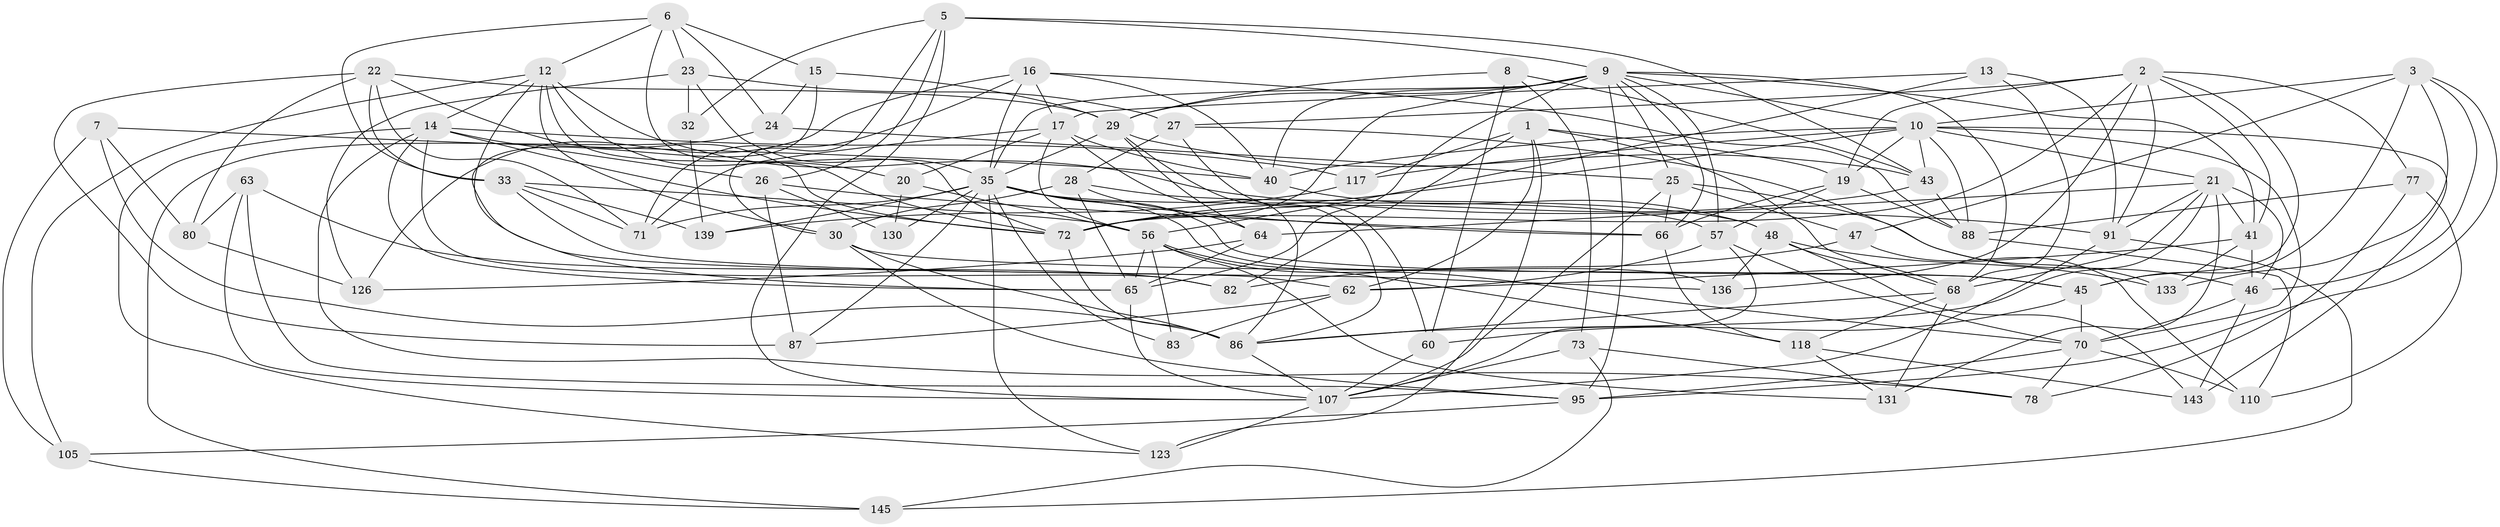// original degree distribution, {4: 1.0}
// Generated by graph-tools (version 1.1) at 2025/16/03/09/25 04:16:19]
// undirected, 74 vertices, 212 edges
graph export_dot {
graph [start="1"]
  node [color=gray90,style=filled];
  1 [super="+4"];
  2 [super="+42+11"];
  3 [super="+113"];
  5 [super="+114"];
  6 [super="+134"];
  7;
  8;
  9 [super="+61+100+34"];
  10 [super="+31+37"];
  12 [super="+36+79"];
  13;
  14 [super="+106+85"];
  15;
  16 [super="+38"];
  17 [super="+18"];
  19 [super="+53"];
  20;
  21 [super="+59+98"];
  22 [super="+128"];
  23 [super="+125"];
  24;
  25 [super="+147"];
  26 [super="+108"];
  27 [super="+54"];
  28 [super="+49"];
  29 [super="+103+141"];
  30 [super="+109"];
  32;
  33 [super="+55"];
  35 [super="+93+81+44+39"];
  40 [super="+52"];
  41 [super="+51"];
  43 [super="+96"];
  45 [super="+104"];
  46 [super="+50"];
  47;
  48 [super="+142"];
  56 [super="+69"];
  57 [super="+111"];
  60;
  62 [super="+138"];
  63;
  64 [super="+75"];
  65 [super="+76"];
  66 [super="+67"];
  68 [super="+132+90"];
  70 [super="+84+97"];
  71 [super="+94"];
  72 [super="+92+140+74"];
  73;
  77;
  78;
  80;
  82;
  83;
  86 [super="+119+124"];
  87;
  88 [super="+121"];
  91 [super="+102"];
  95 [super="+115"];
  105;
  107 [super="+148+112"];
  110;
  117;
  118 [super="+149"];
  123;
  126;
  130;
  131;
  133;
  136;
  139;
  143;
  145;
  1 -- 117;
  1 -- 82;
  1 -- 123;
  1 -- 68;
  1 -- 62;
  1 -- 19;
  2 -- 45;
  2 -- 77;
  2 -- 27;
  2 -- 72;
  2 -- 19;
  2 -- 136;
  2 -- 41;
  2 -- 91;
  3 -- 95;
  3 -- 133;
  3 -- 46;
  3 -- 10;
  3 -- 45;
  3 -- 47;
  5 -- 32;
  5 -- 26;
  5 -- 43;
  5 -- 9;
  5 -- 30;
  5 -- 107;
  6 -- 15;
  6 -- 24;
  6 -- 33;
  6 -- 72;
  6 -- 12;
  6 -- 23;
  7 -- 105;
  7 -- 80;
  7 -- 40;
  7 -- 86;
  8 -- 73;
  8 -- 60;
  8 -- 43;
  8 -- 29;
  9 -- 65 [weight=2];
  9 -- 68;
  9 -- 57;
  9 -- 29;
  9 -- 10;
  9 -- 40;
  9 -- 95;
  9 -- 41;
  9 -- 25;
  9 -- 66;
  9 -- 35;
  9 -- 72;
  10 -- 40;
  10 -- 72 [weight=2];
  10 -- 143;
  10 -- 117;
  10 -- 88;
  10 -- 70;
  10 -- 21;
  10 -- 43;
  10 -- 19;
  12 -- 91;
  12 -- 20;
  12 -- 14;
  12 -- 105;
  12 -- 62;
  12 -- 30;
  12 -- 72;
  13 -- 91;
  13 -- 17;
  13 -- 56;
  13 -- 68;
  14 -- 82;
  14 -- 123;
  14 -- 78;
  14 -- 117;
  14 -- 72;
  14 -- 26;
  14 -- 65;
  15 -- 24;
  15 -- 29;
  15 -- 65;
  16 -- 40;
  16 -- 126;
  16 -- 71;
  16 -- 17;
  16 -- 88;
  16 -- 35;
  17 -- 86;
  17 -- 71 [weight=2];
  17 -- 20;
  17 -- 40;
  17 -- 56;
  19 -- 88;
  19 -- 66;
  19 -- 57;
  20 -- 130;
  20 -- 56;
  21 -- 46;
  21 -- 41;
  21 -- 131;
  21 -- 64;
  21 -- 68;
  21 -- 91;
  21 -- 86;
  22 -- 29;
  22 -- 33;
  22 -- 80;
  22 -- 87;
  22 -- 72;
  22 -- 71;
  23 -- 126;
  23 -- 32 [weight=2];
  23 -- 27;
  23 -- 35;
  24 -- 145;
  24 -- 25;
  25 -- 66;
  25 -- 47;
  25 -- 46;
  25 -- 107;
  26 -- 130 [weight=2];
  26 -- 87;
  26 -- 66;
  27 -- 28 [weight=2];
  27 -- 60;
  27 -- 133;
  28 -- 48;
  28 -- 65;
  28 -- 64;
  28 -- 30;
  29 -- 64 [weight=2];
  29 -- 86;
  29 -- 35 [weight=2];
  29 -- 43;
  30 -- 95;
  30 -- 45;
  30 -- 86;
  32 -- 139;
  33 -- 71;
  33 -- 136;
  33 -- 139;
  33 -- 56;
  35 -- 83 [weight=2];
  35 -- 130;
  35 -- 87;
  35 -- 136;
  35 -- 123;
  35 -- 57;
  35 -- 71;
  35 -- 66;
  35 -- 139;
  35 -- 45;
  40 -- 48;
  41 -- 133;
  41 -- 46;
  41 -- 62;
  43 -- 72;
  43 -- 88;
  45 -- 60;
  45 -- 70;
  46 -- 70;
  46 -- 143;
  47 -- 82;
  47 -- 110;
  48 -- 143;
  48 -- 136;
  48 -- 133;
  48 -- 68;
  56 -- 118 [weight=2];
  56 -- 83;
  56 -- 131;
  56 -- 70;
  56 -- 65;
  57 -- 70;
  57 -- 107;
  57 -- 62;
  60 -- 107;
  62 -- 87;
  62 -- 83;
  63 -- 80;
  63 -- 82;
  63 -- 95;
  63 -- 107;
  64 -- 65;
  64 -- 126;
  65 -- 107;
  66 -- 118;
  68 -- 131;
  68 -- 118;
  68 -- 86;
  70 -- 78;
  70 -- 95;
  70 -- 110;
  72 -- 86;
  73 -- 145;
  73 -- 78;
  73 -- 107;
  77 -- 78;
  77 -- 110;
  77 -- 88;
  80 -- 126;
  86 -- 107;
  88 -- 110;
  91 -- 145;
  91 -- 107;
  95 -- 105;
  105 -- 145;
  107 -- 123;
  117 -- 139;
  118 -- 143;
  118 -- 131;
}
